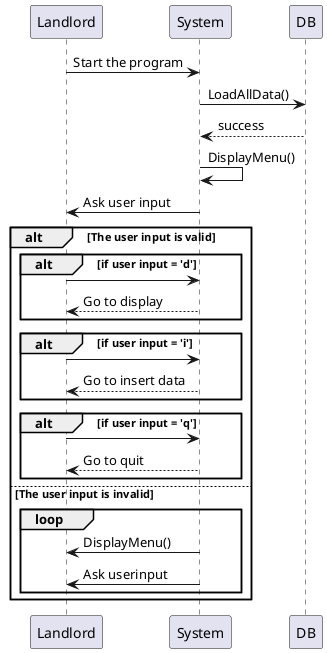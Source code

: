 @startuml StartProgram

Landlord -> System: Start the program

System->DB:LoadAllData()

return success

System->System: DisplayMenu()

Landlord <- System: Ask user input

alt The user input is valid
  alt if user input = 'd'
    Landlord -> System
    return Go to display
  end
  alt if user input = 'i'
    Landlord -> System
    return Go to insert data
  end
  alt if user input = 'q'
    Landlord -> System
    return Go to quit
  end
else The user input is invalid
  loop 
    Landlord <- System: DisplayMenu()
    Landlord <- System: Ask userinput
  end
end

@enduml
